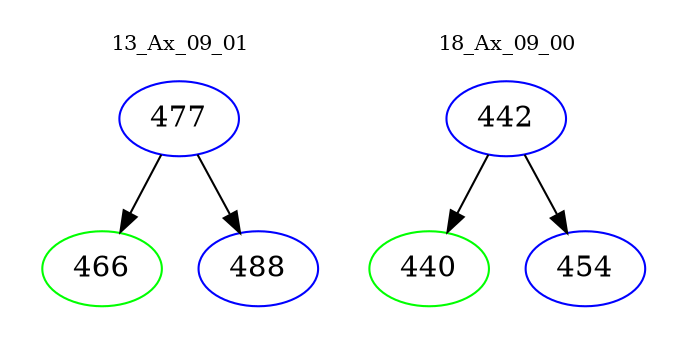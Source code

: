 digraph{
subgraph cluster_0 {
color = white
label = "13_Ax_09_01";
fontsize=10;
T0_477 [label="477", color="blue"]
T0_477 -> T0_466 [color="black"]
T0_466 [label="466", color="green"]
T0_477 -> T0_488 [color="black"]
T0_488 [label="488", color="blue"]
}
subgraph cluster_1 {
color = white
label = "18_Ax_09_00";
fontsize=10;
T1_442 [label="442", color="blue"]
T1_442 -> T1_440 [color="black"]
T1_440 [label="440", color="green"]
T1_442 -> T1_454 [color="black"]
T1_454 [label="454", color="blue"]
}
}
